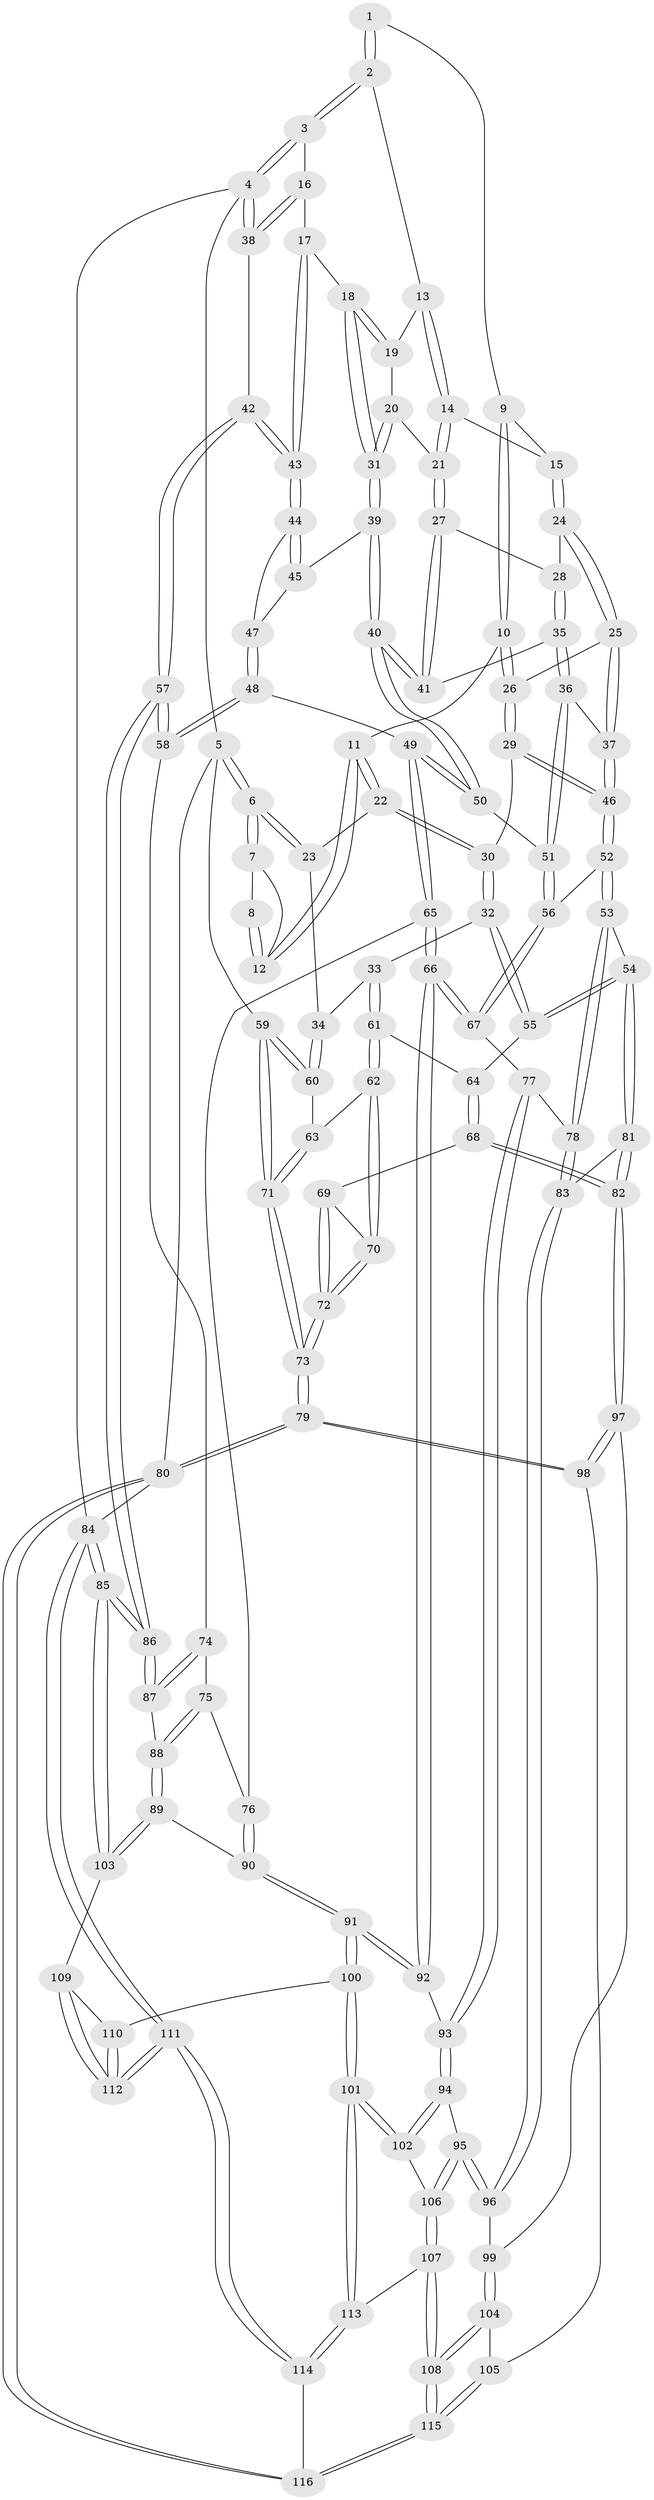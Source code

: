 // Generated by graph-tools (version 1.1) at 2025/38/03/09/25 02:38:45]
// undirected, 116 vertices, 287 edges
graph export_dot {
graph [start="1"]
  node [color=gray90,style=filled];
  1 [pos="+0.40798597782625756+0"];
  2 [pos="+0.6892786538551672+0"];
  3 [pos="+0.9778754283758962+0"];
  4 [pos="+1+0"];
  5 [pos="+0+0"];
  6 [pos="+0+0"];
  7 [pos="+0+0"];
  8 [pos="+0.3176413076224526+0"];
  9 [pos="+0.3791039790282898+0.01922136876528454"];
  10 [pos="+0.32269887553225224+0.09824991366261647"];
  11 [pos="+0.2743341335636084+0.08785327400335707"];
  12 [pos="+0.2697539839328405+0.07671824174467383"];
  13 [pos="+0.6816049276738575+0"];
  14 [pos="+0.6620890984012934+0"];
  15 [pos="+0.4951551697311584+0.10682322015898549"];
  16 [pos="+0.8750705049644147+0.15160828920013036"];
  17 [pos="+0.8670717149986755+0.1696663047487142"];
  18 [pos="+0.8400078635541621+0.18834294730396978"];
  19 [pos="+0.7315342906047522+0.015966111926117098"];
  20 [pos="+0.7409746499327655+0.14879559558605956"];
  21 [pos="+0.6354607604069176+0.16277402639873054"];
  22 [pos="+0.17686636176456916+0.12390732421754393"];
  23 [pos="+0.13502204971603157+0.1185190540808545"];
  24 [pos="+0.4949571366739689+0.1532285747306237"];
  25 [pos="+0.4572784700719654+0.19674627612501358"];
  26 [pos="+0.350466833507159+0.17298432775262876"];
  27 [pos="+0.6342735110817713+0.16471690535916034"];
  28 [pos="+0.5271578407187472+0.1582227936808482"];
  29 [pos="+0.2862794007351627+0.2519829948996309"];
  30 [pos="+0.2728057144202956+0.2556108092688356"];
  31 [pos="+0.8221981014713893+0.20560971217090043"];
  32 [pos="+0.24421461135009026+0.2800581775878975"];
  33 [pos="+0.11150896501728892+0.31006430543763147"];
  34 [pos="+0.11114903333884059+0.3098923704139676"];
  35 [pos="+0.5804843378129664+0.255269887766111"];
  36 [pos="+0.5041914553202648+0.2874814159819063"];
  37 [pos="+0.466372025899902+0.2372569765618415"];
  38 [pos="+1+0.1270715900090088"];
  39 [pos="+0.8187084064259846+0.21561362618781302"];
  40 [pos="+0.7198374718968844+0.32872252829911863"];
  41 [pos="+0.6483801343789322+0.23950552855173177"];
  42 [pos="+1+0.3504126456117288"];
  43 [pos="+1+0.34728639934937494"];
  44 [pos="+0.9945624945082725+0.3241362299645725"];
  45 [pos="+0.8269954617124972+0.22433011658895266"];
  46 [pos="+0.3656855851492901+0.3262943455710018"];
  47 [pos="+0.896810580837382+0.3255832314242957"];
  48 [pos="+0.7736416824520649+0.4292344079038707"];
  49 [pos="+0.7611378979287626+0.42776884561660744"];
  50 [pos="+0.7180229258980231+0.3536037345872503"];
  51 [pos="+0.5207327229187635+0.3894074852871629"];
  52 [pos="+0.3904142650455755+0.45008377228491614"];
  53 [pos="+0.3687607034466031+0.47231906180000854"];
  54 [pos="+0.30698247370803305+0.4725529849956392"];
  55 [pos="+0.29484232232300306+0.46678438828508717"];
  56 [pos="+0.5027510611079768+0.41393180540832203"];
  57 [pos="+1+0.4910056772797476"];
  58 [pos="+0.9528246123339753+0.4958373232485771"];
  59 [pos="+0+0.3062996648538515"];
  60 [pos="+0.00037552042999805974+0.32094563189964964"];
  61 [pos="+0.1792176300175259+0.452827097235539"];
  62 [pos="+0.09751543470274755+0.50291242274284"];
  63 [pos="+0.08987536886888894+0.5009106632020296"];
  64 [pos="+0.186898481957444+0.4558819556932653"];
  65 [pos="+0.70472061731786+0.5429934496051062"];
  66 [pos="+0.6424824688869201+0.5778784156774032"];
  67 [pos="+0.585120697945083+0.5376461133133006"];
  68 [pos="+0.17295911917778506+0.6340373291816507"];
  69 [pos="+0.14657263773143284+0.6185934283020367"];
  70 [pos="+0.10128270270494727+0.5440810524229529"];
  71 [pos="+0+0.531173194152799"];
  72 [pos="+0+0.6349460424481584"];
  73 [pos="+0+0.7118293683953177"];
  74 [pos="+0.871217926604363+0.5909065184068099"];
  75 [pos="+0.8214602177159549+0.6109683273207576"];
  76 [pos="+0.7416376471273126+0.5770403378706493"];
  77 [pos="+0.43187193068954577+0.5886903556772415"];
  78 [pos="+0.4033418592790826+0.5715276152966438"];
  79 [pos="+0+0.8780996143166555"];
  80 [pos="+0+1"];
  81 [pos="+0.25644345271143937+0.5745701692659523"];
  82 [pos="+0.18344358980749254+0.6455888258664136"];
  83 [pos="+0.34039448145996365+0.6655258732101385"];
  84 [pos="+1+1"];
  85 [pos="+1+0.847586011396241"];
  86 [pos="+1+0.6592299556349677"];
  87 [pos="+0.8989169119384307+0.6814618420287439"];
  88 [pos="+0.8354371792130112+0.7187713402767961"];
  89 [pos="+0.7957066915599769+0.7795463091857618"];
  90 [pos="+0.7906476736708036+0.779737813823956"];
  91 [pos="+0.6877702688953543+0.808522903625252"];
  92 [pos="+0.6330446131034654+0.6059357983148908"];
  93 [pos="+0.49860370846143154+0.67581944559292"];
  94 [pos="+0.4918952660517993+0.7079124081270777"];
  95 [pos="+0.35718837132049835+0.7904895569941758"];
  96 [pos="+0.30936166280967325+0.7537303019982043"];
  97 [pos="+0.18434744682681556+0.6507024345852654"];
  98 [pos="+0+0.8615767762353209"];
  99 [pos="+0.25822202961471546+0.7496527093773768"];
  100 [pos="+0.6632501679678178+0.835768056018885"];
  101 [pos="+0.6383506251968365+0.8485280977501845"];
  102 [pos="+0.6122048386537032+0.8336020900578391"];
  103 [pos="+0.8634449365380737+0.824202743292501"];
  104 [pos="+0.1861848530530448+0.8130945074502028"];
  105 [pos="+0.0802727794209958+0.8642023642418422"];
  106 [pos="+0.37051114484257675+0.8275741014540786"];
  107 [pos="+0.3762336229319422+0.9953182168645391"];
  108 [pos="+0.3512610812620018+1"];
  109 [pos="+0.8543850849851401+0.8996928775171824"];
  110 [pos="+0.7494468708149419+0.9336700190772741"];
  111 [pos="+0.9452203795084515+1"];
  112 [pos="+0.8643430838614984+1"];
  113 [pos="+0.6294929117469258+0.8667140444703062"];
  114 [pos="+0.6328825410723816+1"];
  115 [pos="+0.3409920790255411+1"];
  116 [pos="+0.344246009324258+1"];
  1 -- 2;
  1 -- 2;
  1 -- 9;
  2 -- 3;
  2 -- 3;
  2 -- 13;
  3 -- 4;
  3 -- 4;
  3 -- 16;
  4 -- 5;
  4 -- 38;
  4 -- 38;
  4 -- 84;
  5 -- 6;
  5 -- 6;
  5 -- 59;
  5 -- 80;
  6 -- 7;
  6 -- 7;
  6 -- 23;
  6 -- 23;
  7 -- 8;
  7 -- 12;
  8 -- 12;
  8 -- 12;
  9 -- 10;
  9 -- 10;
  9 -- 15;
  10 -- 11;
  10 -- 26;
  10 -- 26;
  11 -- 12;
  11 -- 12;
  11 -- 22;
  11 -- 22;
  13 -- 14;
  13 -- 14;
  13 -- 19;
  14 -- 15;
  14 -- 21;
  14 -- 21;
  15 -- 24;
  15 -- 24;
  16 -- 17;
  16 -- 38;
  16 -- 38;
  17 -- 18;
  17 -- 43;
  17 -- 43;
  18 -- 19;
  18 -- 19;
  18 -- 31;
  18 -- 31;
  19 -- 20;
  20 -- 21;
  20 -- 31;
  20 -- 31;
  21 -- 27;
  21 -- 27;
  22 -- 23;
  22 -- 30;
  22 -- 30;
  23 -- 34;
  24 -- 25;
  24 -- 25;
  24 -- 28;
  25 -- 26;
  25 -- 37;
  25 -- 37;
  26 -- 29;
  26 -- 29;
  27 -- 28;
  27 -- 41;
  27 -- 41;
  28 -- 35;
  28 -- 35;
  29 -- 30;
  29 -- 46;
  29 -- 46;
  30 -- 32;
  30 -- 32;
  31 -- 39;
  31 -- 39;
  32 -- 33;
  32 -- 55;
  32 -- 55;
  33 -- 34;
  33 -- 61;
  33 -- 61;
  34 -- 60;
  34 -- 60;
  35 -- 36;
  35 -- 36;
  35 -- 41;
  36 -- 37;
  36 -- 51;
  36 -- 51;
  37 -- 46;
  37 -- 46;
  38 -- 42;
  39 -- 40;
  39 -- 40;
  39 -- 45;
  40 -- 41;
  40 -- 41;
  40 -- 50;
  40 -- 50;
  42 -- 43;
  42 -- 43;
  42 -- 57;
  42 -- 57;
  43 -- 44;
  43 -- 44;
  44 -- 45;
  44 -- 45;
  44 -- 47;
  45 -- 47;
  46 -- 52;
  46 -- 52;
  47 -- 48;
  47 -- 48;
  48 -- 49;
  48 -- 58;
  48 -- 58;
  49 -- 50;
  49 -- 50;
  49 -- 65;
  49 -- 65;
  50 -- 51;
  51 -- 56;
  51 -- 56;
  52 -- 53;
  52 -- 53;
  52 -- 56;
  53 -- 54;
  53 -- 78;
  53 -- 78;
  54 -- 55;
  54 -- 55;
  54 -- 81;
  54 -- 81;
  55 -- 64;
  56 -- 67;
  56 -- 67;
  57 -- 58;
  57 -- 58;
  57 -- 86;
  57 -- 86;
  58 -- 74;
  59 -- 60;
  59 -- 60;
  59 -- 71;
  59 -- 71;
  60 -- 63;
  61 -- 62;
  61 -- 62;
  61 -- 64;
  62 -- 63;
  62 -- 70;
  62 -- 70;
  63 -- 71;
  63 -- 71;
  64 -- 68;
  64 -- 68;
  65 -- 66;
  65 -- 66;
  65 -- 76;
  66 -- 67;
  66 -- 67;
  66 -- 92;
  66 -- 92;
  67 -- 77;
  68 -- 69;
  68 -- 82;
  68 -- 82;
  69 -- 70;
  69 -- 72;
  69 -- 72;
  70 -- 72;
  70 -- 72;
  71 -- 73;
  71 -- 73;
  72 -- 73;
  72 -- 73;
  73 -- 79;
  73 -- 79;
  74 -- 75;
  74 -- 87;
  74 -- 87;
  75 -- 76;
  75 -- 88;
  75 -- 88;
  76 -- 90;
  76 -- 90;
  77 -- 78;
  77 -- 93;
  77 -- 93;
  78 -- 83;
  78 -- 83;
  79 -- 80;
  79 -- 80;
  79 -- 98;
  79 -- 98;
  80 -- 116;
  80 -- 116;
  80 -- 84;
  81 -- 82;
  81 -- 82;
  81 -- 83;
  82 -- 97;
  82 -- 97;
  83 -- 96;
  83 -- 96;
  84 -- 85;
  84 -- 85;
  84 -- 111;
  84 -- 111;
  85 -- 86;
  85 -- 86;
  85 -- 103;
  85 -- 103;
  86 -- 87;
  86 -- 87;
  87 -- 88;
  88 -- 89;
  88 -- 89;
  89 -- 90;
  89 -- 103;
  89 -- 103;
  90 -- 91;
  90 -- 91;
  91 -- 92;
  91 -- 92;
  91 -- 100;
  91 -- 100;
  92 -- 93;
  93 -- 94;
  93 -- 94;
  94 -- 95;
  94 -- 102;
  94 -- 102;
  95 -- 96;
  95 -- 96;
  95 -- 106;
  95 -- 106;
  96 -- 99;
  97 -- 98;
  97 -- 98;
  97 -- 99;
  98 -- 105;
  99 -- 104;
  99 -- 104;
  100 -- 101;
  100 -- 101;
  100 -- 110;
  101 -- 102;
  101 -- 102;
  101 -- 113;
  101 -- 113;
  102 -- 106;
  103 -- 109;
  104 -- 105;
  104 -- 108;
  104 -- 108;
  105 -- 115;
  105 -- 115;
  106 -- 107;
  106 -- 107;
  107 -- 108;
  107 -- 108;
  107 -- 113;
  108 -- 115;
  108 -- 115;
  109 -- 110;
  109 -- 112;
  109 -- 112;
  110 -- 112;
  110 -- 112;
  111 -- 112;
  111 -- 112;
  111 -- 114;
  111 -- 114;
  113 -- 114;
  113 -- 114;
  114 -- 116;
  115 -- 116;
  115 -- 116;
}
